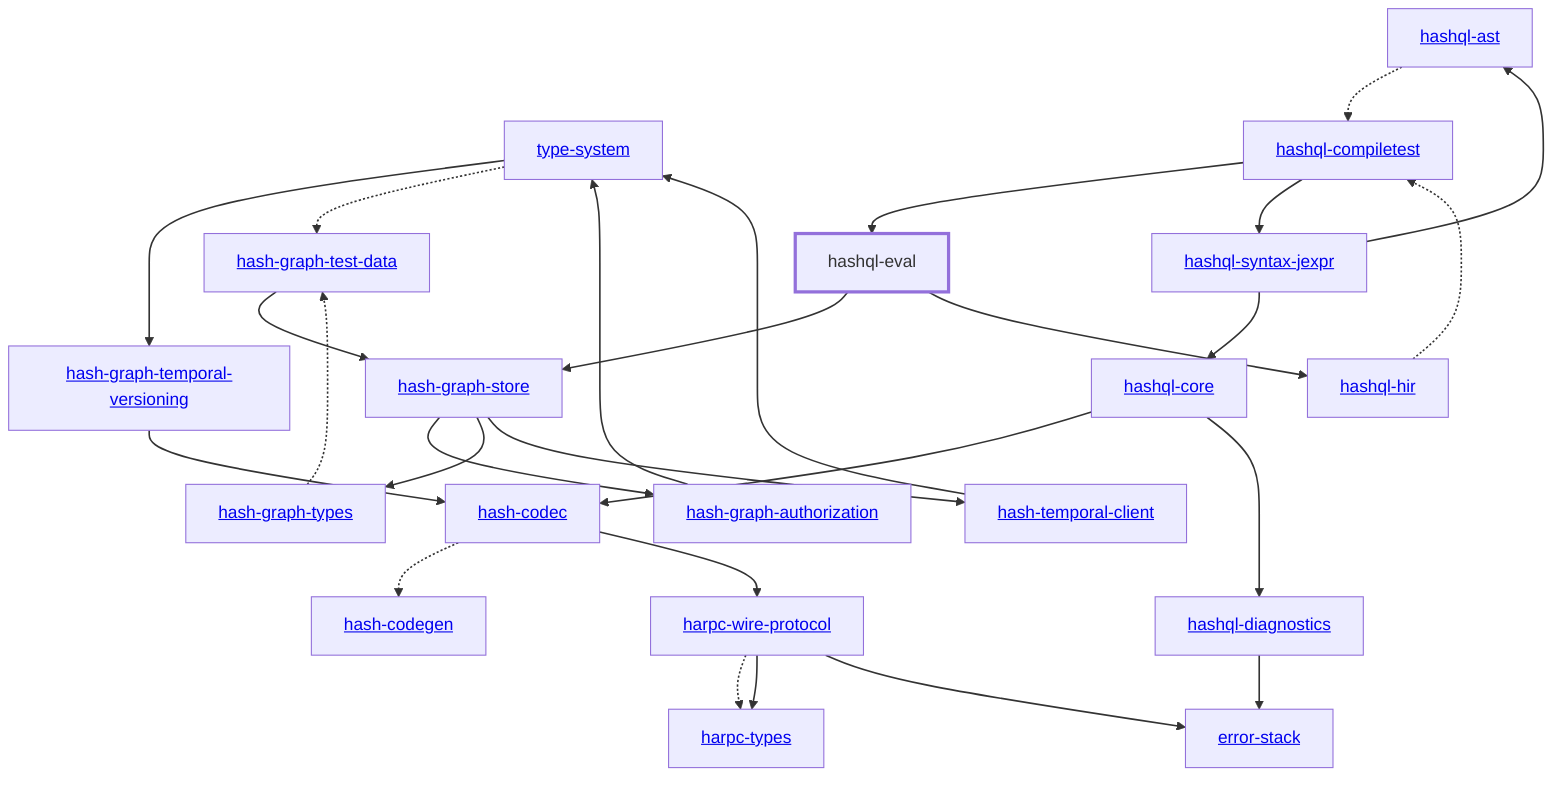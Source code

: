graph TD
    linkStyle default stroke-width:1.5px
    classDef default stroke-width:1px
    classDef root stroke-width:3px
    classDef dev stroke-width:1px
    classDef build stroke-width:1px
    %% Legend
    %% --> : Normal dependency
    %% -.-> : Dev dependency
    %% ---> : Build dependency
    0[<a href="../type_system">type-system</a>]
    1[<a href="../hash_codec">hash-codec</a>]
    2[<a href="../hash_codegen">hash-codegen</a>]
    3[<a href="../hash_graph_authorization">hash-graph-authorization</a>]
    4[<a href="../hash_graph_store">hash-graph-store</a>]
    5[<a href="../hash_graph_temporal_versioning">hash-graph-temporal-versioning</a>]
    6[<a href="../hash_graph_types">hash-graph-types</a>]
    7[<a href="../harpc_types">harpc-types</a>]
    8[<a href="../harpc_wire_protocol">harpc-wire-protocol</a>]
    9[<a href="../hashql_ast">hashql-ast</a>]
    10[<a href="../hashql_compiletest">hashql-compiletest</a>]
    11[<a href="../hashql_core">hashql-core</a>]
    12[<a href="../hashql_diagnostics">hashql-diagnostics</a>]
    13[hashql-eval]
    class 13 root
    14[<a href="../hashql_hir">hashql-hir</a>]
    15[<a href="../hashql_syntax_jexpr">hashql-syntax-jexpr</a>]
    16[<a href="../hash_temporal_client">hash-temporal-client</a>]
    17[<a href="../error_stack">error-stack</a>]
    18[<a href="../hash_graph_test_data">hash-graph-test-data</a>]
    0 --> 5
    0 -.-> 18
    1 -.-> 2
    1 --> 8
    3 --> 0
    4 --> 3
    4 --> 6
    4 --> 16
    5 --> 1
    6 -.-> 18
    8 -.-> 7
    8 --> 7
    8 --> 17
    9 -.-> 10
    10 --> 13
    10 --> 15
    11 --> 1
    11 --> 12
    12 --> 17
    13 --> 4
    13 --> 14
    14 -.-> 10
    15 --> 9
    15 --> 11
    16 --> 0
    18 --> 4